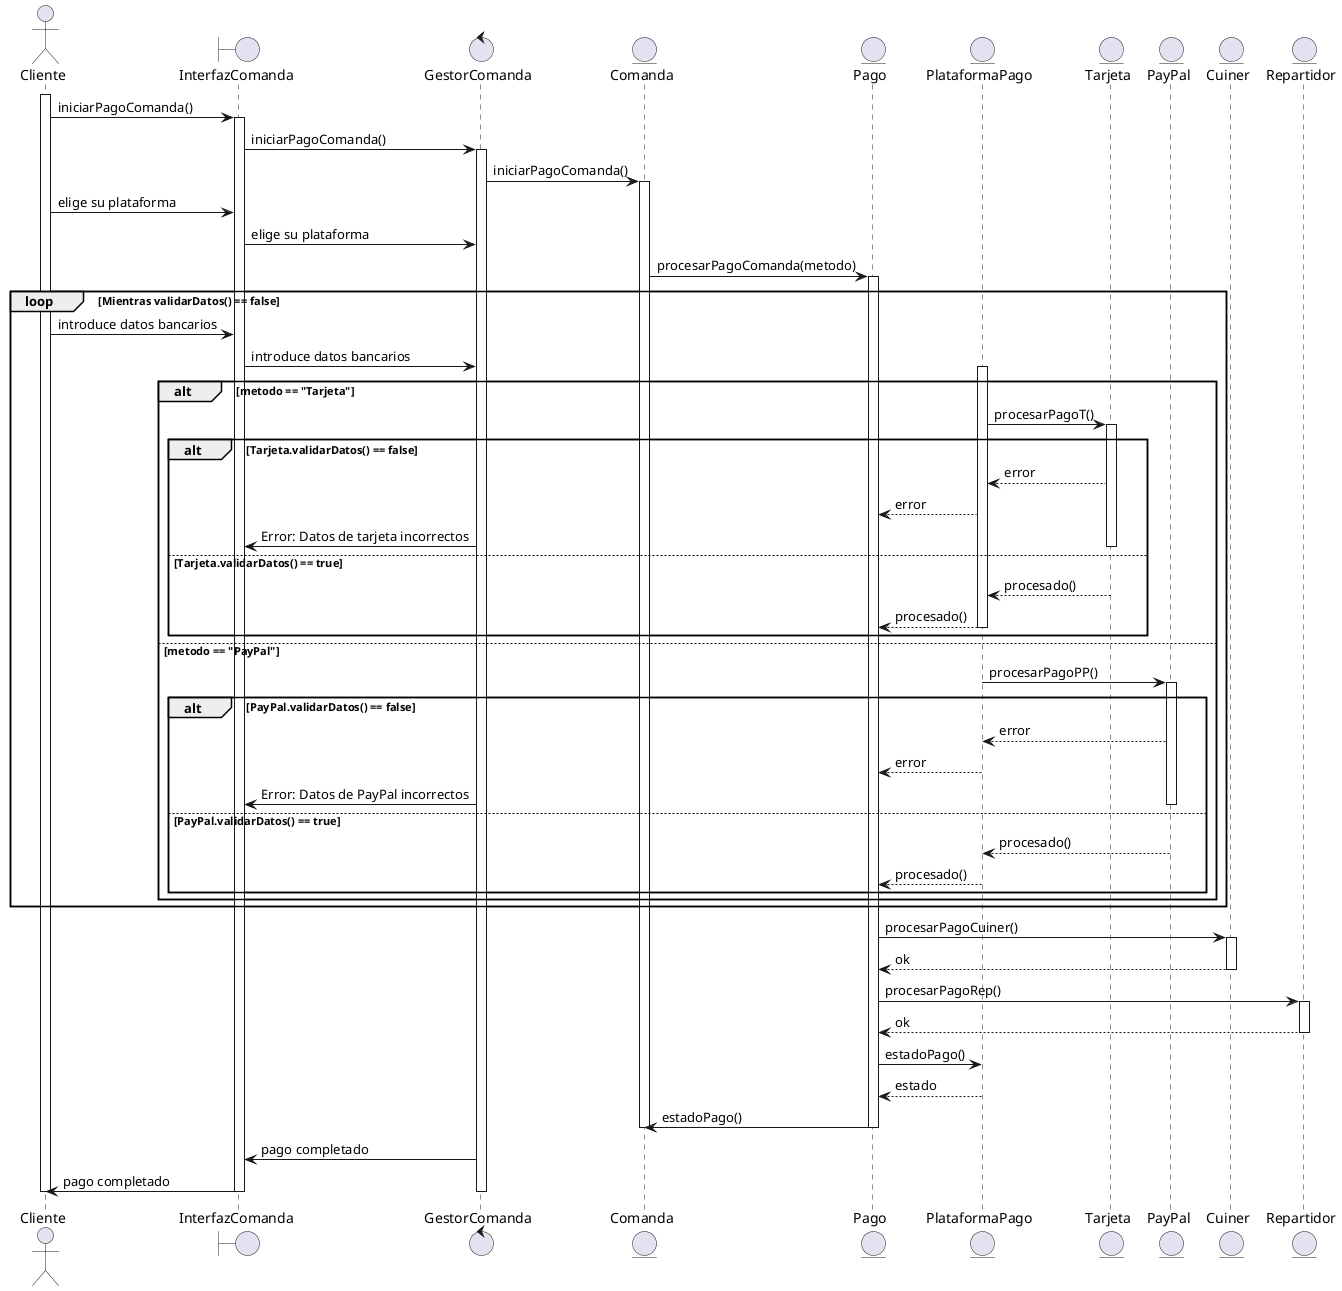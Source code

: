  @startuml
actor Cliente
boundary InterfazComanda
control GestorComanda
entity Comanda
entity Pago
entity PlataformaPago
entity Tarjeta
entity PayPal
entity Cuiner
entity Repartidor
activate Cliente
Cliente -> InterfazComanda : iniciarPagoComanda()
activate InterfazComanda

InterfazComanda -> GestorComanda : iniciarPagoComanda()
activate GestorComanda
GestorComanda -> Comanda : iniciarPagoComanda()
activate Comanda
 Cliente -> InterfazComanda : elige su plataforma
 InterfazComanda -> GestorComanda : elige su plataforma
Comanda -> Pago : procesarPagoComanda(metodo)
activate Pago
loop Mientras validarDatos() == false
Cliente -> InterfazComanda : introduce datos bancarios
 InterfazComanda -> GestorComanda : introduce datos bancarios

    activate PlataformaPago
 alt metodo == "Tarjeta"
        PlataformaPago -> Tarjeta : procesarPagoT()
        activate Tarjeta
        alt Tarjeta.validarDatos() == false
            Tarjeta --> PlataformaPago : error
            PlataformaPago --> Pago : error
            GestorComanda -> InterfazComanda : Error: Datos de tarjeta incorrectos
            deactivate Tarjeta
else Tarjeta.validarDatos() == true
            Tarjeta --> PlataformaPago : procesado()
            PlataformaPago --> Pago : procesado()
            deactivate Tarjeta
            deactivate PlataformaPago
        end
    else metodo == "PayPal"
        PlataformaPago -> PayPal : procesarPagoPP()
        activate PayPal
        alt PayPal.validarDatos() == false
            PayPal --> PlataformaPago : error
            PlataformaPago --> Pago : error
            GestorComanda -> InterfazComanda : Error: Datos de PayPal incorrectos
            deactivate PayPal
        else PayPal.validarDatos() == true
            PayPal --> PlataformaPago : procesado()
            PlataformaPago --> Pago : procesado()
            deactivate PayPal
            deactivate PlataformaPago
 end
 end
end loop
Pago -> Cuiner : procesarPagoCuiner()
activate Cuiner
Cuiner --> Pago : ok
deactivate Cuiner
Pago -> Repartidor : procesarPagoRep()
activate Repartidor
Repartidor --> Pago : ok
deactivate Repartidor
Pago -> PlataformaPago : estadoPago()
PlataformaPago --> Pago : estado
Pago -> Comanda : estadoPago()
deactivate Pago
deactivate Comanda
GestorComanda -> InterfazComanda : pago completado
InterfazComanda -> Cliente : pago completado
deactivate GestorComanda
deactivate InterfazComanda
deactivate Cliente
@enduml
